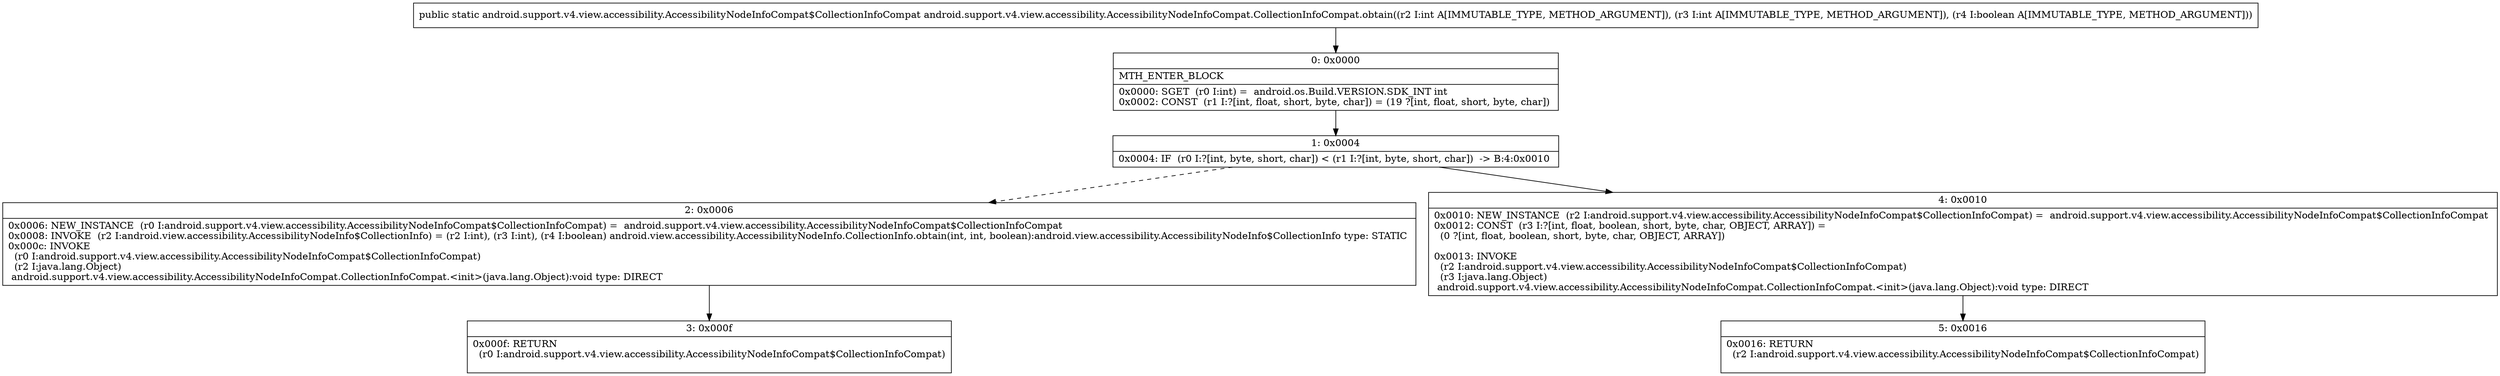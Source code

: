 digraph "CFG forandroid.support.v4.view.accessibility.AccessibilityNodeInfoCompat.CollectionInfoCompat.obtain(IIZ)Landroid\/support\/v4\/view\/accessibility\/AccessibilityNodeInfoCompat$CollectionInfoCompat;" {
Node_0 [shape=record,label="{0\:\ 0x0000|MTH_ENTER_BLOCK\l|0x0000: SGET  (r0 I:int) =  android.os.Build.VERSION.SDK_INT int \l0x0002: CONST  (r1 I:?[int, float, short, byte, char]) = (19 ?[int, float, short, byte, char]) \l}"];
Node_1 [shape=record,label="{1\:\ 0x0004|0x0004: IF  (r0 I:?[int, byte, short, char]) \< (r1 I:?[int, byte, short, char])  \-\> B:4:0x0010 \l}"];
Node_2 [shape=record,label="{2\:\ 0x0006|0x0006: NEW_INSTANCE  (r0 I:android.support.v4.view.accessibility.AccessibilityNodeInfoCompat$CollectionInfoCompat) =  android.support.v4.view.accessibility.AccessibilityNodeInfoCompat$CollectionInfoCompat \l0x0008: INVOKE  (r2 I:android.view.accessibility.AccessibilityNodeInfo$CollectionInfo) = (r2 I:int), (r3 I:int), (r4 I:boolean) android.view.accessibility.AccessibilityNodeInfo.CollectionInfo.obtain(int, int, boolean):android.view.accessibility.AccessibilityNodeInfo$CollectionInfo type: STATIC \l0x000c: INVOKE  \l  (r0 I:android.support.v4.view.accessibility.AccessibilityNodeInfoCompat$CollectionInfoCompat)\l  (r2 I:java.lang.Object)\l android.support.v4.view.accessibility.AccessibilityNodeInfoCompat.CollectionInfoCompat.\<init\>(java.lang.Object):void type: DIRECT \l}"];
Node_3 [shape=record,label="{3\:\ 0x000f|0x000f: RETURN  \l  (r0 I:android.support.v4.view.accessibility.AccessibilityNodeInfoCompat$CollectionInfoCompat)\l \l}"];
Node_4 [shape=record,label="{4\:\ 0x0010|0x0010: NEW_INSTANCE  (r2 I:android.support.v4.view.accessibility.AccessibilityNodeInfoCompat$CollectionInfoCompat) =  android.support.v4.view.accessibility.AccessibilityNodeInfoCompat$CollectionInfoCompat \l0x0012: CONST  (r3 I:?[int, float, boolean, short, byte, char, OBJECT, ARRAY]) = \l  (0 ?[int, float, boolean, short, byte, char, OBJECT, ARRAY])\l \l0x0013: INVOKE  \l  (r2 I:android.support.v4.view.accessibility.AccessibilityNodeInfoCompat$CollectionInfoCompat)\l  (r3 I:java.lang.Object)\l android.support.v4.view.accessibility.AccessibilityNodeInfoCompat.CollectionInfoCompat.\<init\>(java.lang.Object):void type: DIRECT \l}"];
Node_5 [shape=record,label="{5\:\ 0x0016|0x0016: RETURN  \l  (r2 I:android.support.v4.view.accessibility.AccessibilityNodeInfoCompat$CollectionInfoCompat)\l \l}"];
MethodNode[shape=record,label="{public static android.support.v4.view.accessibility.AccessibilityNodeInfoCompat$CollectionInfoCompat android.support.v4.view.accessibility.AccessibilityNodeInfoCompat.CollectionInfoCompat.obtain((r2 I:int A[IMMUTABLE_TYPE, METHOD_ARGUMENT]), (r3 I:int A[IMMUTABLE_TYPE, METHOD_ARGUMENT]), (r4 I:boolean A[IMMUTABLE_TYPE, METHOD_ARGUMENT])) }"];
MethodNode -> Node_0;
Node_0 -> Node_1;
Node_1 -> Node_2[style=dashed];
Node_1 -> Node_4;
Node_2 -> Node_3;
Node_4 -> Node_5;
}

